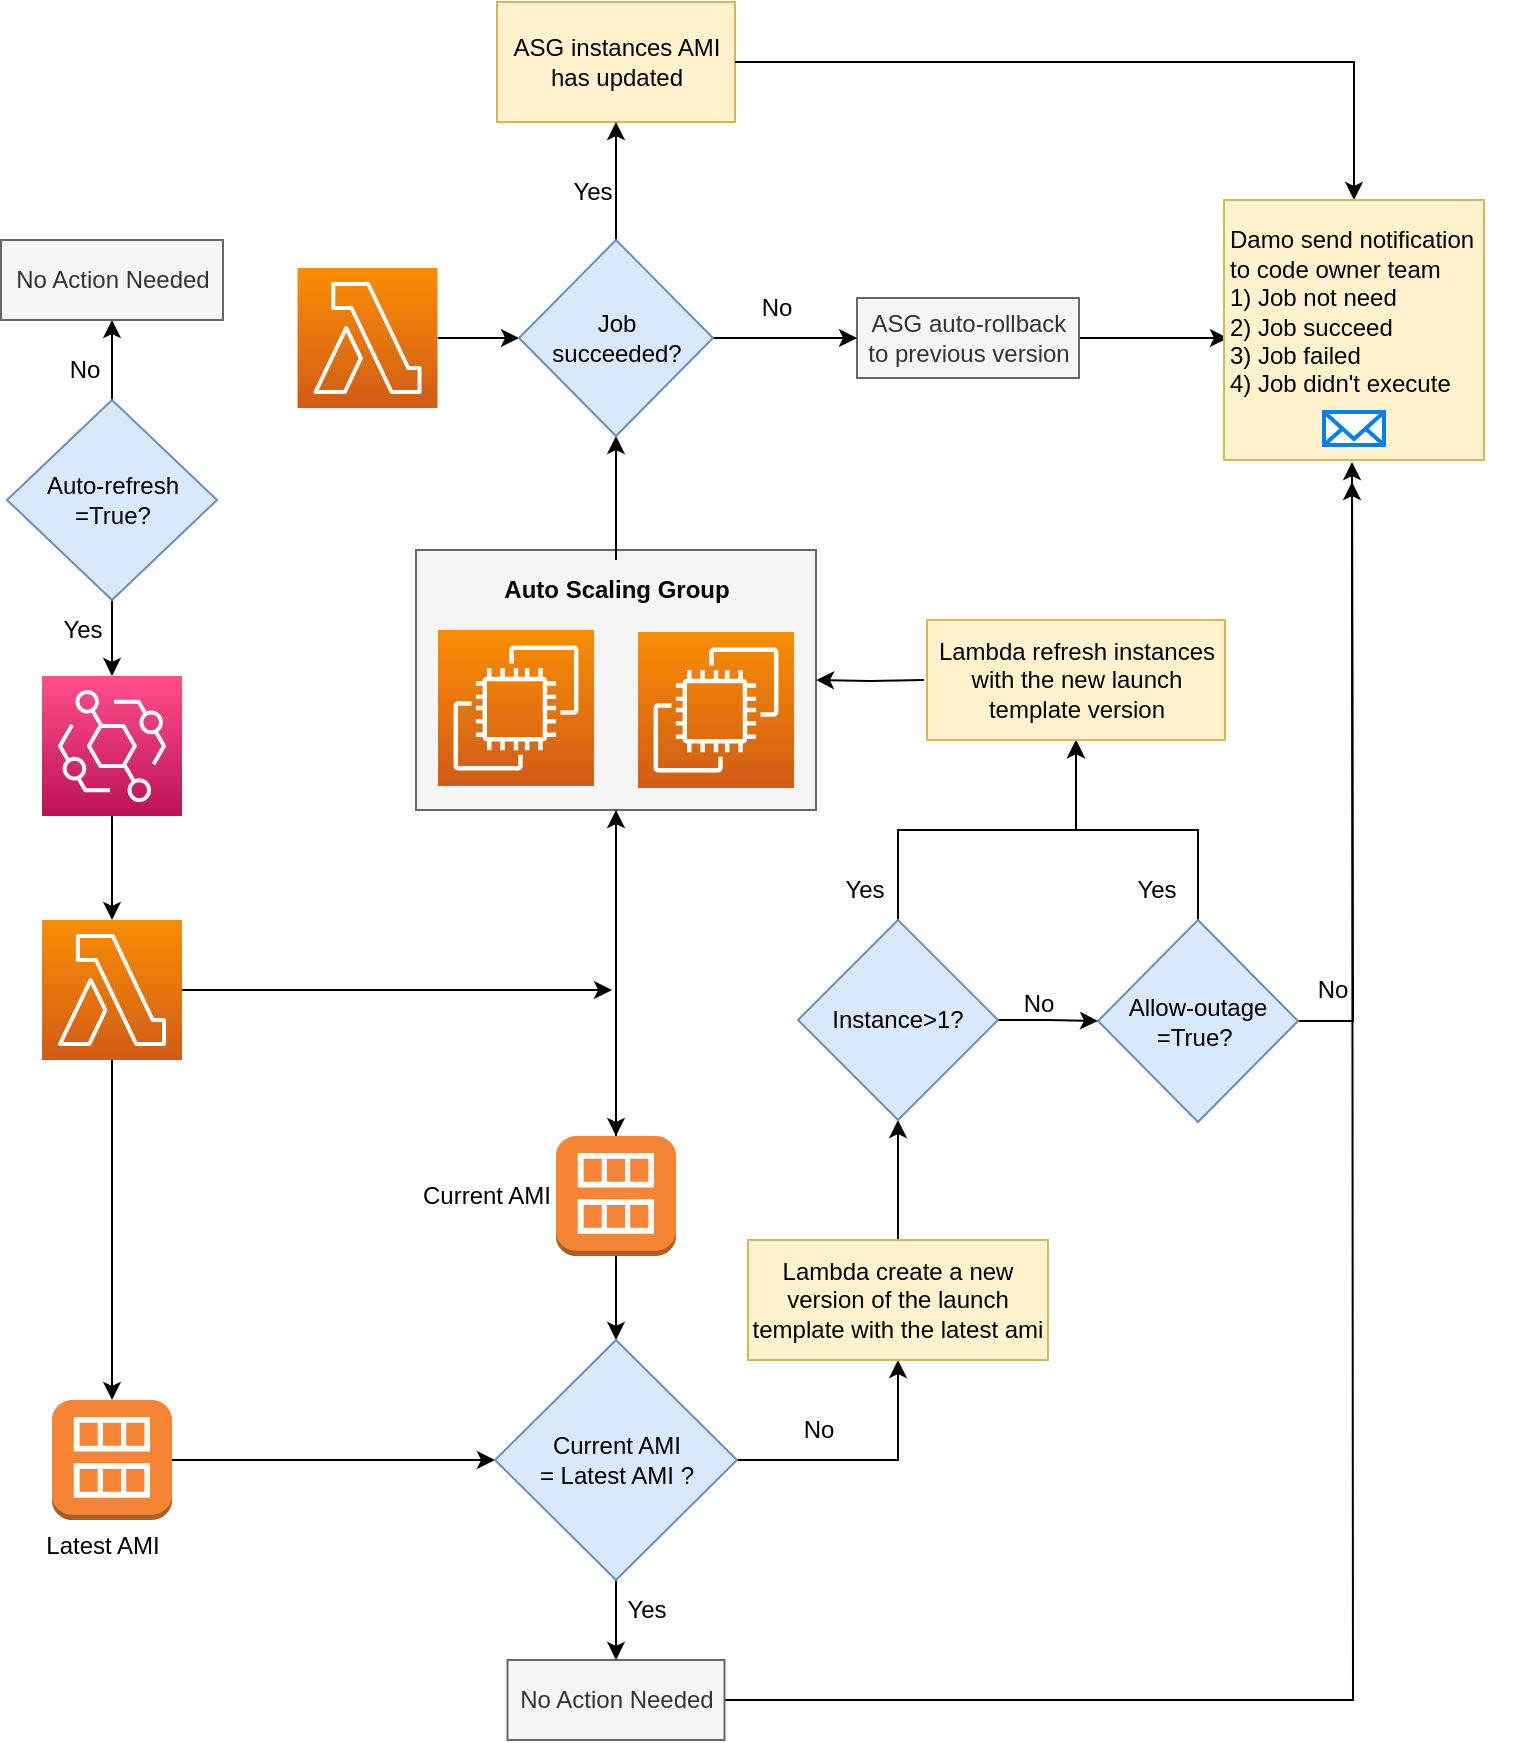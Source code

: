 <mxfile version="21.3.7" type="github">
  <diagram name="Page-1" id="-_F7nJi7kFSRMnQvHGdq">
    <mxGraphModel dx="1841" dy="929" grid="1" gridSize="10" guides="1" tooltips="1" connect="1" arrows="1" fold="1" page="1" pageScale="1" pageWidth="827" pageHeight="1169" math="0" shadow="0">
      <root>
        <mxCell id="0" />
        <mxCell id="1" parent="0" />
        <mxCell id="X8-NaCSMhFFN-oB8JUjF-11" style="edgeStyle=orthogonalEdgeStyle;rounded=0;orthogonalLoop=1;jettySize=auto;html=1;" parent="1" source="X8-NaCSMhFFN-oB8JUjF-1" target="X8-NaCSMhFFN-oB8JUjF-7" edge="1">
          <mxGeometry relative="1" as="geometry" />
        </mxCell>
        <mxCell id="X8-NaCSMhFFN-oB8JUjF-1" value="" style="rounded=0;whiteSpace=wrap;html=1;fillColor=#f5f5f5;fontColor=#333333;strokeColor=#666666;" parent="1" vertex="1">
          <mxGeometry x="262" y="404" width="200" height="130" as="geometry" />
        </mxCell>
        <mxCell id="X8-NaCSMhFFN-oB8JUjF-2" value="" style="sketch=0;points=[[0,0,0],[0.25,0,0],[0.5,0,0],[0.75,0,0],[1,0,0],[0,1,0],[0.25,1,0],[0.5,1,0],[0.75,1,0],[1,1,0],[0,0.25,0],[0,0.5,0],[0,0.75,0],[1,0.25,0],[1,0.5,0],[1,0.75,0]];outlineConnect=0;fontColor=#232F3E;gradientColor=#F78E04;gradientDirection=north;fillColor=#D05C17;strokeColor=#ffffff;dashed=0;verticalLabelPosition=bottom;verticalAlign=top;align=center;html=1;fontSize=12;fontStyle=0;aspect=fixed;shape=mxgraph.aws4.resourceIcon;resIcon=mxgraph.aws4.ec2;" parent="1" vertex="1">
          <mxGeometry x="273" y="444" width="78" height="78" as="geometry" />
        </mxCell>
        <mxCell id="X8-NaCSMhFFN-oB8JUjF-3" value="" style="sketch=0;points=[[0,0,0],[0.25,0,0],[0.5,0,0],[0.75,0,0],[1,0,0],[0,1,0],[0.25,1,0],[0.5,1,0],[0.75,1,0],[1,1,0],[0,0.25,0],[0,0.5,0],[0,0.75,0],[1,0.25,0],[1,0.5,0],[1,0.75,0]];outlineConnect=0;fontColor=#232F3E;gradientColor=#F78E04;gradientDirection=north;fillColor=#D05C17;strokeColor=#ffffff;dashed=0;verticalLabelPosition=bottom;verticalAlign=top;align=center;html=1;fontSize=12;fontStyle=0;aspect=fixed;shape=mxgraph.aws4.resourceIcon;resIcon=mxgraph.aws4.ec2;" parent="1" vertex="1">
          <mxGeometry x="373" y="445" width="78" height="78" as="geometry" />
        </mxCell>
        <mxCell id="X8-NaCSMhFFN-oB8JUjF-10" style="edgeStyle=orthogonalEdgeStyle;rounded=0;orthogonalLoop=1;jettySize=auto;html=1;entryX=0.5;entryY=1;entryDx=0;entryDy=0;" parent="1" source="X8-NaCSMhFFN-oB8JUjF-7" target="X8-NaCSMhFFN-oB8JUjF-1" edge="1">
          <mxGeometry relative="1" as="geometry" />
        </mxCell>
        <mxCell id="X8-NaCSMhFFN-oB8JUjF-23" style="edgeStyle=orthogonalEdgeStyle;rounded=0;orthogonalLoop=1;jettySize=auto;html=1;" parent="1" source="X8-NaCSMhFFN-oB8JUjF-7" target="X8-NaCSMhFFN-oB8JUjF-21" edge="1">
          <mxGeometry relative="1" as="geometry" />
        </mxCell>
        <mxCell id="X8-NaCSMhFFN-oB8JUjF-7" value="" style="outlineConnect=0;dashed=0;verticalLabelPosition=bottom;verticalAlign=top;align=center;html=1;shape=mxgraph.aws3.ami;fillColor=#F58534;gradientColor=none;" parent="1" vertex="1">
          <mxGeometry x="332" y="697" width="60" height="60" as="geometry" />
        </mxCell>
        <mxCell id="X8-NaCSMhFFN-oB8JUjF-18" value="" style="edgeStyle=orthogonalEdgeStyle;rounded=0;orthogonalLoop=1;jettySize=auto;html=1;" parent="1" source="X8-NaCSMhFFN-oB8JUjF-9" edge="1">
          <mxGeometry relative="1" as="geometry">
            <mxPoint x="360" y="624" as="targetPoint" />
          </mxGeometry>
        </mxCell>
        <mxCell id="X8-NaCSMhFFN-oB8JUjF-20" style="edgeStyle=orthogonalEdgeStyle;rounded=0;orthogonalLoop=1;jettySize=auto;html=1;" parent="1" source="X8-NaCSMhFFN-oB8JUjF-9" target="X8-NaCSMhFFN-oB8JUjF-19" edge="1">
          <mxGeometry relative="1" as="geometry" />
        </mxCell>
        <mxCell id="X8-NaCSMhFFN-oB8JUjF-9" value="" style="sketch=0;points=[[0,0,0],[0.25,0,0],[0.5,0,0],[0.75,0,0],[1,0,0],[0,1,0],[0.25,1,0],[0.5,1,0],[0.75,1,0],[1,1,0],[0,0.25,0],[0,0.5,0],[0,0.75,0],[1,0.25,0],[1,0.5,0],[1,0.75,0]];outlineConnect=0;fontColor=#232F3E;gradientColor=#F78E04;gradientDirection=north;fillColor=#D05C17;strokeColor=#ffffff;dashed=0;verticalLabelPosition=bottom;verticalAlign=top;align=center;html=1;fontSize=12;fontStyle=0;aspect=fixed;shape=mxgraph.aws4.resourceIcon;resIcon=mxgraph.aws4.lambda;" parent="1" vertex="1">
          <mxGeometry x="75" y="589" width="70" height="70" as="geometry" />
        </mxCell>
        <mxCell id="X8-NaCSMhFFN-oB8JUjF-16" style="edgeStyle=orthogonalEdgeStyle;rounded=0;orthogonalLoop=1;jettySize=auto;html=1;" parent="1" source="X8-NaCSMhFFN-oB8JUjF-15" target="X8-NaCSMhFFN-oB8JUjF-9" edge="1">
          <mxGeometry relative="1" as="geometry" />
        </mxCell>
        <mxCell id="X8-NaCSMhFFN-oB8JUjF-15" value="" style="sketch=0;points=[[0,0,0],[0.25,0,0],[0.5,0,0],[0.75,0,0],[1,0,0],[0,1,0],[0.25,1,0],[0.5,1,0],[0.75,1,0],[1,1,0],[0,0.25,0],[0,0.5,0],[0,0.75,0],[1,0.25,0],[1,0.5,0],[1,0.75,0]];outlineConnect=0;fontColor=#232F3E;gradientColor=#FF4F8B;gradientDirection=north;fillColor=#BC1356;strokeColor=#ffffff;dashed=0;verticalLabelPosition=bottom;verticalAlign=top;align=center;html=1;fontSize=12;fontStyle=0;aspect=fixed;shape=mxgraph.aws4.resourceIcon;resIcon=mxgraph.aws4.eventbridge;" parent="1" vertex="1">
          <mxGeometry x="75" y="467" width="70" height="70" as="geometry" />
        </mxCell>
        <mxCell id="X8-NaCSMhFFN-oB8JUjF-22" style="edgeStyle=orthogonalEdgeStyle;rounded=0;orthogonalLoop=1;jettySize=auto;html=1;entryX=0;entryY=0.5;entryDx=0;entryDy=0;" parent="1" source="X8-NaCSMhFFN-oB8JUjF-19" target="X8-NaCSMhFFN-oB8JUjF-21" edge="1">
          <mxGeometry relative="1" as="geometry" />
        </mxCell>
        <mxCell id="X8-NaCSMhFFN-oB8JUjF-19" value="" style="outlineConnect=0;dashed=0;verticalLabelPosition=bottom;verticalAlign=top;align=center;html=1;shape=mxgraph.aws3.ami;fillColor=#F58534;gradientColor=none;" parent="1" vertex="1">
          <mxGeometry x="80" y="829" width="60" height="60" as="geometry" />
        </mxCell>
        <mxCell id="X8-NaCSMhFFN-oB8JUjF-27" style="edgeStyle=orthogonalEdgeStyle;rounded=0;orthogonalLoop=1;jettySize=auto;html=1;entryX=0.5;entryY=0;entryDx=0;entryDy=0;" parent="1" source="X8-NaCSMhFFN-oB8JUjF-21" target="X8-NaCSMhFFN-oB8JUjF-24" edge="1">
          <mxGeometry relative="1" as="geometry" />
        </mxCell>
        <mxCell id="X8-NaCSMhFFN-oB8JUjF-32" style="edgeStyle=orthogonalEdgeStyle;rounded=0;orthogonalLoop=1;jettySize=auto;html=1;entryX=0.5;entryY=1;entryDx=0;entryDy=0;" parent="1" source="X8-NaCSMhFFN-oB8JUjF-21" target="X8-NaCSMhFFN-oB8JUjF-28" edge="1">
          <mxGeometry relative="1" as="geometry" />
        </mxCell>
        <mxCell id="X8-NaCSMhFFN-oB8JUjF-21" value="Current AMI &lt;br&gt;= Latest AMI ?" style="rhombus;whiteSpace=wrap;html=1;fillColor=#dae8fc;strokeColor=#6c8ebf;" parent="1" vertex="1">
          <mxGeometry x="301.5" y="799" width="121" height="120" as="geometry" />
        </mxCell>
        <mxCell id="z7xK8eQ8YhLoVT9ivwvo-12" style="edgeStyle=orthogonalEdgeStyle;rounded=0;orthogonalLoop=1;jettySize=auto;html=1;" edge="1" parent="1" source="X8-NaCSMhFFN-oB8JUjF-24">
          <mxGeometry relative="1" as="geometry">
            <mxPoint x="730" y="370" as="targetPoint" />
          </mxGeometry>
        </mxCell>
        <mxCell id="X8-NaCSMhFFN-oB8JUjF-24" value="No Action Needed" style="rounded=0;whiteSpace=wrap;html=1;fillColor=#f5f5f5;fontColor=#333333;strokeColor=#666666;" parent="1" vertex="1">
          <mxGeometry x="307.75" y="959" width="108.5" height="40" as="geometry" />
        </mxCell>
        <mxCell id="X8-NaCSMhFFN-oB8JUjF-61" style="edgeStyle=orthogonalEdgeStyle;rounded=0;orthogonalLoop=1;jettySize=auto;html=1;entryX=0.5;entryY=1;entryDx=0;entryDy=0;" parent="1" source="X8-NaCSMhFFN-oB8JUjF-28" target="X8-NaCSMhFFN-oB8JUjF-47" edge="1">
          <mxGeometry relative="1" as="geometry" />
        </mxCell>
        <mxCell id="X8-NaCSMhFFN-oB8JUjF-28" value="Lambda create a new version of the launch template with the latest ami" style="rounded=0;whiteSpace=wrap;html=1;fillColor=#fff2cc;strokeColor=#d6b656;" parent="1" vertex="1">
          <mxGeometry x="428" y="749" width="150" height="60" as="geometry" />
        </mxCell>
        <mxCell id="X8-NaCSMhFFN-oB8JUjF-30" style="edgeStyle=orthogonalEdgeStyle;rounded=0;orthogonalLoop=1;jettySize=auto;html=1;entryX=1;entryY=0.5;entryDx=0;entryDy=0;exitX=0;exitY=0.5;exitDx=0;exitDy=0;" parent="1" target="X8-NaCSMhFFN-oB8JUjF-1" edge="1">
          <mxGeometry relative="1" as="geometry">
            <mxPoint x="516" y="469" as="sourcePoint" />
          </mxGeometry>
        </mxCell>
        <mxCell id="z7xK8eQ8YhLoVT9ivwvo-15" style="edgeStyle=orthogonalEdgeStyle;rounded=0;orthogonalLoop=1;jettySize=auto;html=1;entryX=0.5;entryY=1;entryDx=0;entryDy=0;" edge="1" parent="1" source="X8-NaCSMhFFN-oB8JUjF-33" target="X8-NaCSMhFFN-oB8JUjF-111">
          <mxGeometry relative="1" as="geometry" />
        </mxCell>
        <mxCell id="X8-NaCSMhFFN-oB8JUjF-33" value="Auto Scaling Group" style="text;html=1;align=center;verticalAlign=middle;resizable=0;points=[];autosize=1;strokeColor=none;fillColor=none;fontStyle=1" parent="1" vertex="1">
          <mxGeometry x="292" y="409" width="140" height="30" as="geometry" />
        </mxCell>
        <mxCell id="X8-NaCSMhFFN-oB8JUjF-38" style="edgeStyle=orthogonalEdgeStyle;rounded=0;orthogonalLoop=1;jettySize=auto;html=1;" parent="1" source="X8-NaCSMhFFN-oB8JUjF-35" target="X8-NaCSMhFFN-oB8JUjF-15" edge="1">
          <mxGeometry relative="1" as="geometry" />
        </mxCell>
        <mxCell id="X8-NaCSMhFFN-oB8JUjF-94" style="edgeStyle=orthogonalEdgeStyle;rounded=0;orthogonalLoop=1;jettySize=auto;html=1;entryX=0.5;entryY=1;entryDx=0;entryDy=0;" parent="1" source="X8-NaCSMhFFN-oB8JUjF-35" target="X8-NaCSMhFFN-oB8JUjF-42" edge="1">
          <mxGeometry relative="1" as="geometry" />
        </mxCell>
        <mxCell id="X8-NaCSMhFFN-oB8JUjF-35" value="Auto-refresh&lt;br&gt;=True?" style="rhombus;whiteSpace=wrap;html=1;fillColor=#dae8fc;strokeColor=#6c8ebf;" parent="1" vertex="1">
          <mxGeometry x="57.5" y="329" width="105" height="100" as="geometry" />
        </mxCell>
        <mxCell id="X8-NaCSMhFFN-oB8JUjF-39" value="Yes" style="text;html=1;align=center;verticalAlign=middle;resizable=0;points=[];autosize=1;strokeColor=none;fillColor=none;" parent="1" vertex="1">
          <mxGeometry x="75" y="429" width="40" height="30" as="geometry" />
        </mxCell>
        <mxCell id="X8-NaCSMhFFN-oB8JUjF-40" value="Yes" style="text;html=1;align=center;verticalAlign=middle;resizable=0;points=[];autosize=1;strokeColor=none;fillColor=none;" parent="1" vertex="1">
          <mxGeometry x="357" y="919" width="40" height="30" as="geometry" />
        </mxCell>
        <mxCell id="X8-NaCSMhFFN-oB8JUjF-41" value="No" style="text;html=1;align=center;verticalAlign=middle;resizable=0;points=[];autosize=1;strokeColor=none;fillColor=none;" parent="1" vertex="1">
          <mxGeometry x="443" y="829" width="40" height="30" as="geometry" />
        </mxCell>
        <mxCell id="X8-NaCSMhFFN-oB8JUjF-42" value="No Action Needed" style="rounded=0;whiteSpace=wrap;html=1;fillColor=#f5f5f5;fontColor=#333333;strokeColor=#666666;" parent="1" vertex="1">
          <mxGeometry x="54.5" y="249" width="111" height="40" as="geometry" />
        </mxCell>
        <mxCell id="X8-NaCSMhFFN-oB8JUjF-44" value="No" style="text;html=1;align=center;verticalAlign=middle;resizable=0;points=[];autosize=1;strokeColor=none;fillColor=none;" parent="1" vertex="1">
          <mxGeometry x="76" y="299" width="40" height="30" as="geometry" />
        </mxCell>
        <mxCell id="X8-NaCSMhFFN-oB8JUjF-116" style="edgeStyle=orthogonalEdgeStyle;rounded=0;orthogonalLoop=1;jettySize=auto;html=1;" parent="1" source="X8-NaCSMhFFN-oB8JUjF-45" target="X8-NaCSMhFFN-oB8JUjF-112" edge="1">
          <mxGeometry relative="1" as="geometry" />
        </mxCell>
        <mxCell id="z7xK8eQ8YhLoVT9ivwvo-6" style="edgeStyle=orthogonalEdgeStyle;rounded=0;orthogonalLoop=1;jettySize=auto;html=1;" edge="1" parent="1" source="X8-NaCSMhFFN-oB8JUjF-45">
          <mxGeometry relative="1" as="geometry">
            <mxPoint x="730" y="360" as="targetPoint" />
          </mxGeometry>
        </mxCell>
        <mxCell id="X8-NaCSMhFFN-oB8JUjF-45" value="Allow-outage&lt;br&gt;=True?&amp;nbsp;" style="rhombus;whiteSpace=wrap;html=1;fillColor=#dae8fc;strokeColor=#6c8ebf;" parent="1" vertex="1">
          <mxGeometry x="603" y="589" width="100" height="101" as="geometry" />
        </mxCell>
        <mxCell id="X8-NaCSMhFFN-oB8JUjF-65" style="edgeStyle=orthogonalEdgeStyle;rounded=0;orthogonalLoop=1;jettySize=auto;html=1;entryX=0;entryY=0.5;entryDx=0;entryDy=0;" parent="1" source="X8-NaCSMhFFN-oB8JUjF-47" target="X8-NaCSMhFFN-oB8JUjF-45" edge="1">
          <mxGeometry relative="1" as="geometry" />
        </mxCell>
        <mxCell id="X8-NaCSMhFFN-oB8JUjF-80" style="edgeStyle=orthogonalEdgeStyle;rounded=0;orthogonalLoop=1;jettySize=auto;html=1;entryX=0.5;entryY=1;entryDx=0;entryDy=0;" parent="1" source="X8-NaCSMhFFN-oB8JUjF-47" target="X8-NaCSMhFFN-oB8JUjF-112" edge="1">
          <mxGeometry relative="1" as="geometry">
            <mxPoint x="573" y="529" as="targetPoint" />
          </mxGeometry>
        </mxCell>
        <mxCell id="X8-NaCSMhFFN-oB8JUjF-47" value="Instance&amp;gt;1?" style="rhombus;whiteSpace=wrap;html=1;fillColor=#dae8fc;strokeColor=#6c8ebf;" parent="1" vertex="1">
          <mxGeometry x="453" y="589" width="100" height="100" as="geometry" />
        </mxCell>
        <mxCell id="X8-NaCSMhFFN-oB8JUjF-48" value="Current AMI" style="text;html=1;align=center;verticalAlign=middle;resizable=0;points=[];autosize=1;strokeColor=none;fillColor=none;" parent="1" vertex="1">
          <mxGeometry x="252" y="712" width="90" height="30" as="geometry" />
        </mxCell>
        <mxCell id="X8-NaCSMhFFN-oB8JUjF-49" value="Latest AMI" style="text;html=1;align=center;verticalAlign=middle;resizable=0;points=[];autosize=1;strokeColor=none;fillColor=none;" parent="1" vertex="1">
          <mxGeometry x="65" y="887" width="80" height="30" as="geometry" />
        </mxCell>
        <mxCell id="X8-NaCSMhFFN-oB8JUjF-53" value="Yes" style="text;html=1;align=center;verticalAlign=middle;resizable=0;points=[];autosize=1;strokeColor=none;fillColor=none;" parent="1" vertex="1">
          <mxGeometry x="612" y="559" width="40" height="30" as="geometry" />
        </mxCell>
        <mxCell id="X8-NaCSMhFFN-oB8JUjF-63" value="Yes" style="text;html=1;align=center;verticalAlign=middle;resizable=0;points=[];autosize=1;strokeColor=none;fillColor=none;" parent="1" vertex="1">
          <mxGeometry x="466" y="559" width="40" height="30" as="geometry" />
        </mxCell>
        <mxCell id="X8-NaCSMhFFN-oB8JUjF-66" value="No" style="text;html=1;align=center;verticalAlign=middle;resizable=0;points=[];autosize=1;strokeColor=none;fillColor=none;" parent="1" vertex="1">
          <mxGeometry x="553" y="616" width="40" height="30" as="geometry" />
        </mxCell>
        <mxCell id="X8-NaCSMhFFN-oB8JUjF-69" value="No" style="text;html=1;align=center;verticalAlign=middle;resizable=0;points=[];autosize=1;strokeColor=none;fillColor=none;" parent="1" vertex="1">
          <mxGeometry x="700" y="609" width="40" height="30" as="geometry" />
        </mxCell>
        <mxCell id="X8-NaCSMhFFN-oB8JUjF-70" value="ASG instances AMI has updated" style="rounded=0;whiteSpace=wrap;html=1;fillColor=#fff2cc;strokeColor=#d6b656;" parent="1" vertex="1">
          <mxGeometry x="302.5" y="130" width="119" height="60" as="geometry" />
        </mxCell>
        <mxCell id="z7xK8eQ8YhLoVT9ivwvo-14" style="edgeStyle=orthogonalEdgeStyle;rounded=0;orthogonalLoop=1;jettySize=auto;html=1;entryX=0.023;entryY=0.63;entryDx=0;entryDy=0;entryPerimeter=0;" edge="1" parent="1">
          <mxGeometry relative="1" as="geometry">
            <mxPoint x="591.5" y="298" as="sourcePoint" />
            <mxPoint x="667.95" y="298" as="targetPoint" />
          </mxGeometry>
        </mxCell>
        <mxCell id="X8-NaCSMhFFN-oB8JUjF-84" value="ASG auto-rollback to previous version" style="rounded=0;whiteSpace=wrap;html=1;fillColor=#f5f5f5;fontColor=#333333;strokeColor=#666666;" parent="1" vertex="1">
          <mxGeometry x="482.5" y="278" width="111" height="40" as="geometry" />
        </mxCell>
        <mxCell id="X8-NaCSMhFFN-oB8JUjF-96" value="Yes" style="text;html=1;align=center;verticalAlign=middle;resizable=0;points=[];autosize=1;strokeColor=none;fillColor=none;" parent="1" vertex="1">
          <mxGeometry x="330" y="210" width="40" height="30" as="geometry" />
        </mxCell>
        <mxCell id="X8-NaCSMhFFN-oB8JUjF-109" value="No" style="text;html=1;align=center;verticalAlign=middle;resizable=0;points=[];autosize=1;strokeColor=none;fillColor=none;" parent="1" vertex="1">
          <mxGeometry x="421.5" y="268" width="40" height="30" as="geometry" />
        </mxCell>
        <mxCell id="X8-NaCSMhFFN-oB8JUjF-115" style="edgeStyle=orthogonalEdgeStyle;rounded=0;orthogonalLoop=1;jettySize=auto;html=1;entryX=0;entryY=0.5;entryDx=0;entryDy=0;" parent="1" source="X8-NaCSMhFFN-oB8JUjF-111" target="X8-NaCSMhFFN-oB8JUjF-84" edge="1">
          <mxGeometry relative="1" as="geometry" />
        </mxCell>
        <mxCell id="X8-NaCSMhFFN-oB8JUjF-112" value="Lambda refresh instances with the new launch template version" style="whiteSpace=wrap;html=1;fillColor=#fff2cc;strokeColor=#d6b656;" parent="1" vertex="1">
          <mxGeometry x="517.5" y="439" width="149" height="60" as="geometry" />
        </mxCell>
        <mxCell id="X8-NaCSMhFFN-oB8JUjF-118" value="" style="edgeStyle=orthogonalEdgeStyle;rounded=0;orthogonalLoop=1;jettySize=auto;html=1;entryX=0.5;entryY=0;entryDx=0;entryDy=0;" parent="1" source="X8-NaCSMhFFN-oB8JUjF-70" target="X8-NaCSMhFFN-oB8JUjF-117" edge="1">
          <mxGeometry relative="1" as="geometry">
            <mxPoint x="388" y="83" as="sourcePoint" />
            <mxPoint x="720" y="220" as="targetPoint" />
          </mxGeometry>
        </mxCell>
        <mxCell id="X8-NaCSMhFFN-oB8JUjF-117" value="" style="whiteSpace=wrap;html=1;aspect=fixed;fillColor=#fff2cc;strokeColor=#d6b656;" parent="1" vertex="1">
          <mxGeometry x="666" y="229" width="130" height="130" as="geometry" />
        </mxCell>
        <mxCell id="X8-NaCSMhFFN-oB8JUjF-119" value="Damo send notification&amp;nbsp;&lt;br style=&quot;border-color: var(--border-color);&quot;&gt;to code owner team&lt;br&gt;1) Job not need&lt;br&gt;2) Job succeed&lt;br&gt;3) Job failed&lt;br&gt;4) Job didn&#39;t execute" style="text;html=1;align=left;verticalAlign=middle;resizable=0;points=[];autosize=1;strokeColor=none;fillColor=none;" parent="1" vertex="1">
          <mxGeometry x="666.5" y="235" width="150" height="100" as="geometry" />
        </mxCell>
        <mxCell id="X8-NaCSMhFFN-oB8JUjF-120" value="" style="html=1;verticalLabelPosition=bottom;align=center;labelBackgroundColor=#ffffff;verticalAlign=top;strokeWidth=2;strokeColor=#0080F0;shadow=0;dashed=0;shape=mxgraph.ios7.icons.mail;" parent="1" vertex="1">
          <mxGeometry x="716" y="335" width="30" height="16.5" as="geometry" />
        </mxCell>
        <mxCell id="z7xK8eQ8YhLoVT9ivwvo-21" style="edgeStyle=orthogonalEdgeStyle;rounded=0;orthogonalLoop=1;jettySize=auto;html=1;entryX=0;entryY=0.5;entryDx=0;entryDy=0;" edge="1" parent="1" source="z7xK8eQ8YhLoVT9ivwvo-1" target="X8-NaCSMhFFN-oB8JUjF-111">
          <mxGeometry relative="1" as="geometry" />
        </mxCell>
        <mxCell id="z7xK8eQ8YhLoVT9ivwvo-1" value="" style="sketch=0;points=[[0,0,0],[0.25,0,0],[0.5,0,0],[0.75,0,0],[1,0,0],[0,1,0],[0.25,1,0],[0.5,1,0],[0.75,1,0],[1,1,0],[0,0.25,0],[0,0.5,0],[0,0.75,0],[1,0.25,0],[1,0.5,0],[1,0.75,0]];outlineConnect=0;fontColor=#232F3E;gradientColor=#F78E04;gradientDirection=north;fillColor=#D05C17;strokeColor=#ffffff;dashed=0;verticalLabelPosition=bottom;verticalAlign=top;align=center;html=1;fontSize=12;fontStyle=0;aspect=fixed;shape=mxgraph.aws4.resourceIcon;resIcon=mxgraph.aws4.lambda;" vertex="1" parent="1">
          <mxGeometry x="202.75" y="263" width="70" height="70" as="geometry" />
        </mxCell>
        <mxCell id="z7xK8eQ8YhLoVT9ivwvo-20" style="edgeStyle=orthogonalEdgeStyle;rounded=0;orthogonalLoop=1;jettySize=auto;html=1;entryX=0.5;entryY=1;entryDx=0;entryDy=0;" edge="1" parent="1" source="X8-NaCSMhFFN-oB8JUjF-111" target="X8-NaCSMhFFN-oB8JUjF-70">
          <mxGeometry relative="1" as="geometry" />
        </mxCell>
        <mxCell id="X8-NaCSMhFFN-oB8JUjF-111" value="Job &lt;br&gt;succeeded?" style="rhombus;whiteSpace=wrap;html=1;fillColor=#dae8fc;strokeColor=#6c8ebf;" parent="1" vertex="1">
          <mxGeometry x="313.5" y="249" width="97" height="98" as="geometry" />
        </mxCell>
      </root>
    </mxGraphModel>
  </diagram>
</mxfile>

